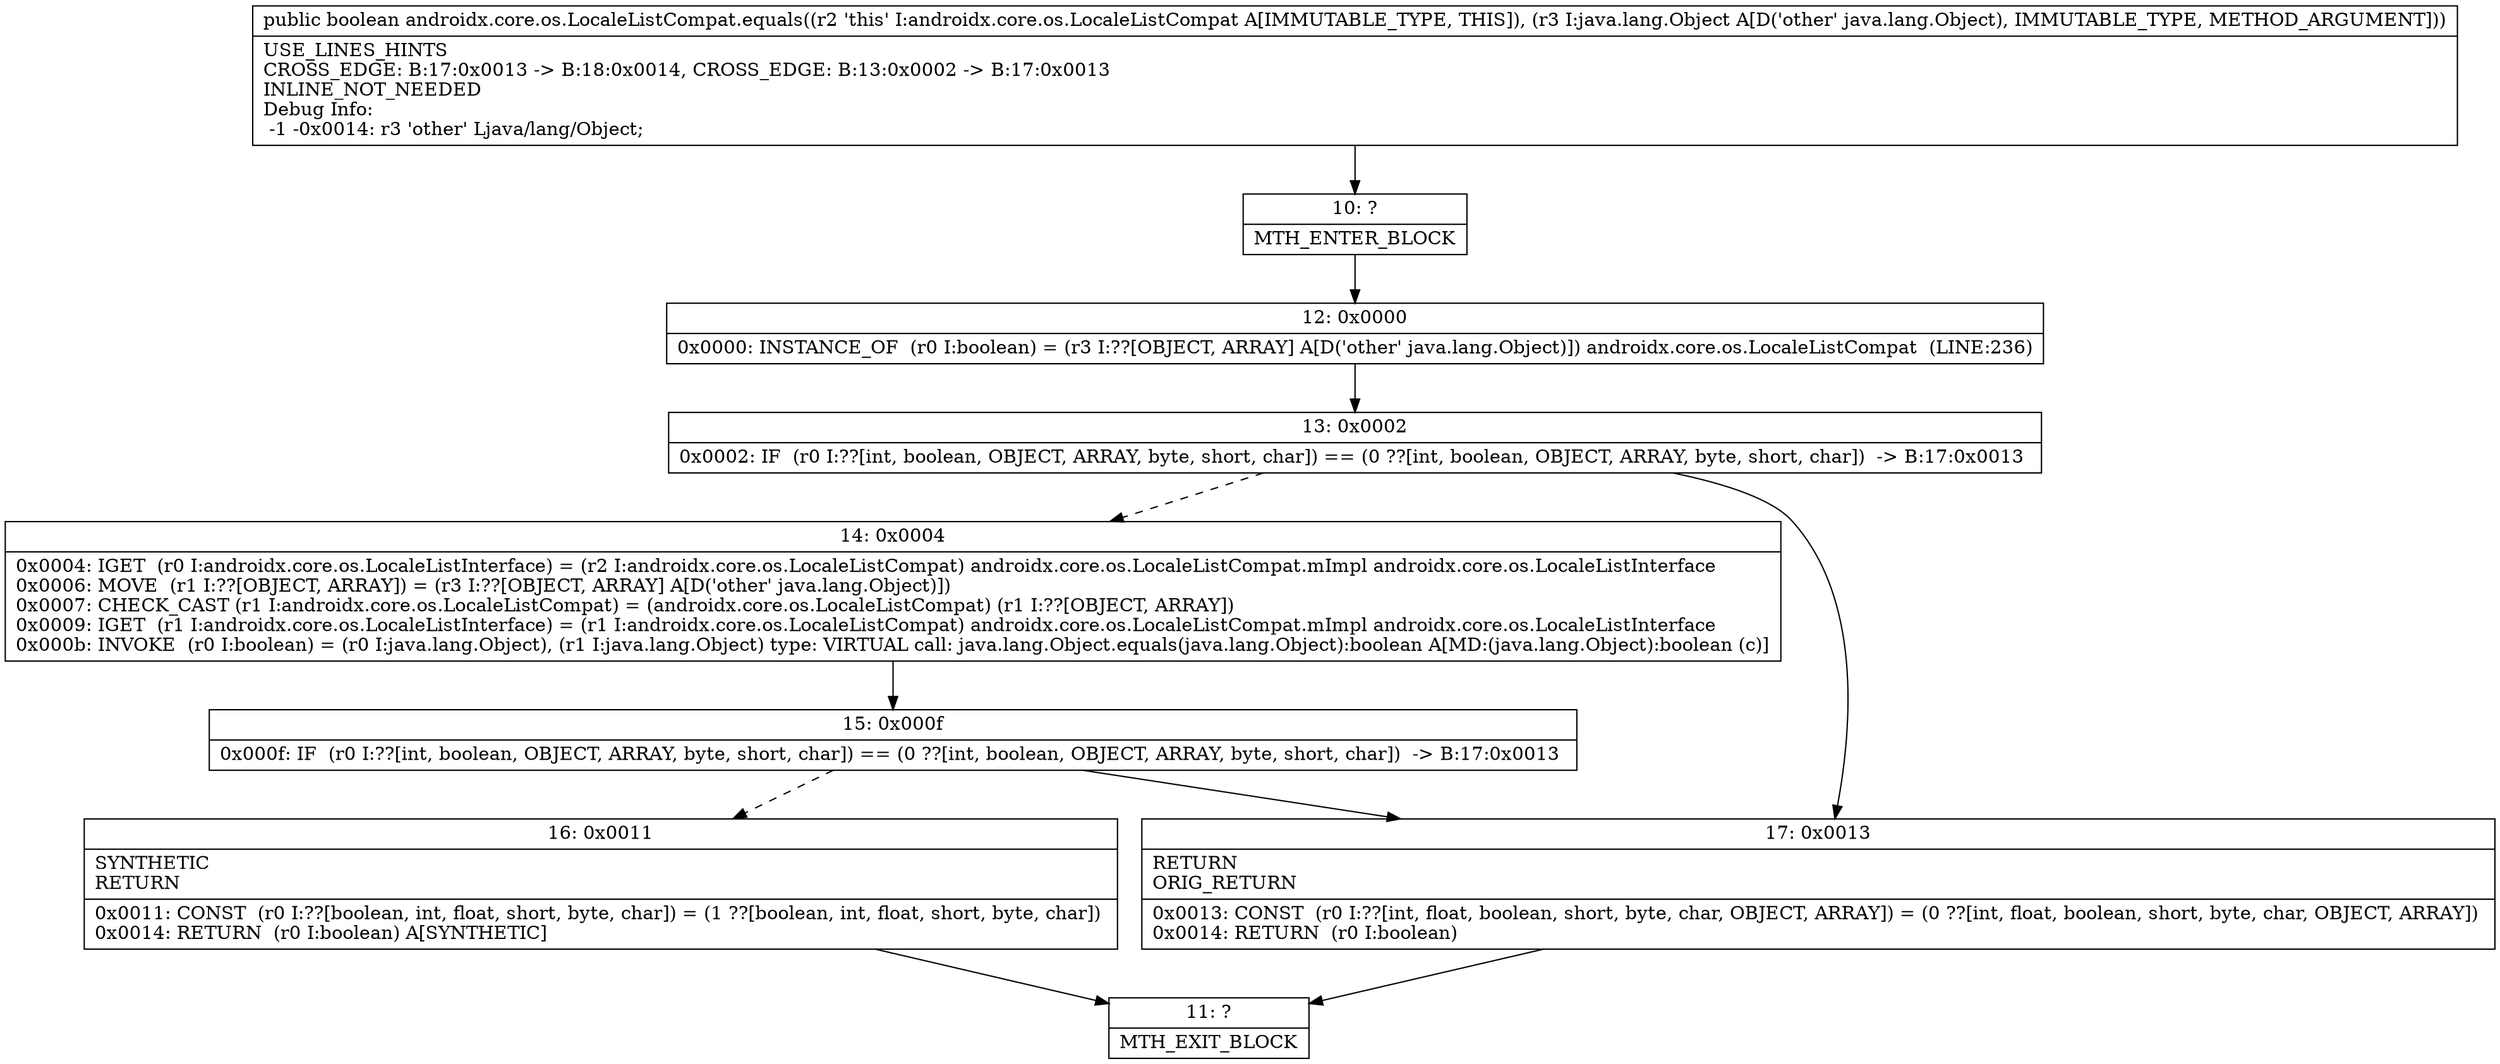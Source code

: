 digraph "CFG forandroidx.core.os.LocaleListCompat.equals(Ljava\/lang\/Object;)Z" {
Node_10 [shape=record,label="{10\:\ ?|MTH_ENTER_BLOCK\l}"];
Node_12 [shape=record,label="{12\:\ 0x0000|0x0000: INSTANCE_OF  (r0 I:boolean) = (r3 I:??[OBJECT, ARRAY] A[D('other' java.lang.Object)]) androidx.core.os.LocaleListCompat  (LINE:236)\l}"];
Node_13 [shape=record,label="{13\:\ 0x0002|0x0002: IF  (r0 I:??[int, boolean, OBJECT, ARRAY, byte, short, char]) == (0 ??[int, boolean, OBJECT, ARRAY, byte, short, char])  \-\> B:17:0x0013 \l}"];
Node_14 [shape=record,label="{14\:\ 0x0004|0x0004: IGET  (r0 I:androidx.core.os.LocaleListInterface) = (r2 I:androidx.core.os.LocaleListCompat) androidx.core.os.LocaleListCompat.mImpl androidx.core.os.LocaleListInterface \l0x0006: MOVE  (r1 I:??[OBJECT, ARRAY]) = (r3 I:??[OBJECT, ARRAY] A[D('other' java.lang.Object)]) \l0x0007: CHECK_CAST (r1 I:androidx.core.os.LocaleListCompat) = (androidx.core.os.LocaleListCompat) (r1 I:??[OBJECT, ARRAY]) \l0x0009: IGET  (r1 I:androidx.core.os.LocaleListInterface) = (r1 I:androidx.core.os.LocaleListCompat) androidx.core.os.LocaleListCompat.mImpl androidx.core.os.LocaleListInterface \l0x000b: INVOKE  (r0 I:boolean) = (r0 I:java.lang.Object), (r1 I:java.lang.Object) type: VIRTUAL call: java.lang.Object.equals(java.lang.Object):boolean A[MD:(java.lang.Object):boolean (c)]\l}"];
Node_15 [shape=record,label="{15\:\ 0x000f|0x000f: IF  (r0 I:??[int, boolean, OBJECT, ARRAY, byte, short, char]) == (0 ??[int, boolean, OBJECT, ARRAY, byte, short, char])  \-\> B:17:0x0013 \l}"];
Node_16 [shape=record,label="{16\:\ 0x0011|SYNTHETIC\lRETURN\l|0x0011: CONST  (r0 I:??[boolean, int, float, short, byte, char]) = (1 ??[boolean, int, float, short, byte, char]) \l0x0014: RETURN  (r0 I:boolean) A[SYNTHETIC]\l}"];
Node_11 [shape=record,label="{11\:\ ?|MTH_EXIT_BLOCK\l}"];
Node_17 [shape=record,label="{17\:\ 0x0013|RETURN\lORIG_RETURN\l|0x0013: CONST  (r0 I:??[int, float, boolean, short, byte, char, OBJECT, ARRAY]) = (0 ??[int, float, boolean, short, byte, char, OBJECT, ARRAY]) \l0x0014: RETURN  (r0 I:boolean) \l}"];
MethodNode[shape=record,label="{public boolean androidx.core.os.LocaleListCompat.equals((r2 'this' I:androidx.core.os.LocaleListCompat A[IMMUTABLE_TYPE, THIS]), (r3 I:java.lang.Object A[D('other' java.lang.Object), IMMUTABLE_TYPE, METHOD_ARGUMENT]))  | USE_LINES_HINTS\lCROSS_EDGE: B:17:0x0013 \-\> B:18:0x0014, CROSS_EDGE: B:13:0x0002 \-\> B:17:0x0013\lINLINE_NOT_NEEDED\lDebug Info:\l  \-1 \-0x0014: r3 'other' Ljava\/lang\/Object;\l}"];
MethodNode -> Node_10;Node_10 -> Node_12;
Node_12 -> Node_13;
Node_13 -> Node_14[style=dashed];
Node_13 -> Node_17;
Node_14 -> Node_15;
Node_15 -> Node_16[style=dashed];
Node_15 -> Node_17;
Node_16 -> Node_11;
Node_17 -> Node_11;
}

